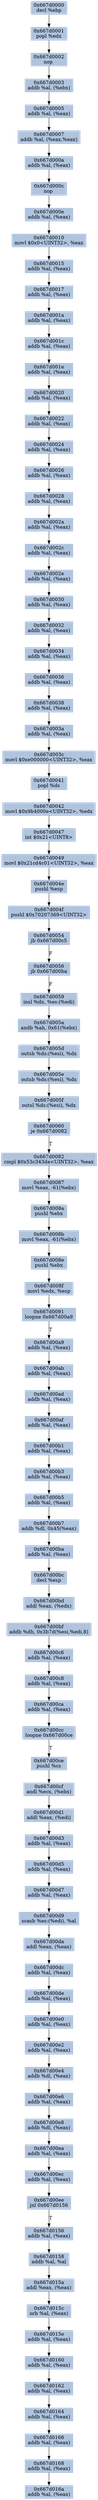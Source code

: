digraph G {
node[shape=rectangle,style=filled,fillcolor=lightsteelblue,color=lightsteelblue]
bgcolor="transparent"
a0x667d0000decl_ebp[label="0x667d0000\ndecl %ebp"];
a0x667d0001popl_edx[label="0x667d0001\npopl %edx"];
a0x667d0002nop_[label="0x667d0002\nnop "];
a0x667d0003addb_al_ebx_[label="0x667d0003\naddb %al, (%ebx)"];
a0x667d0005addb_al_eax_[label="0x667d0005\naddb %al, (%eax)"];
a0x667d0007addb_al_eaxeax_[label="0x667d0007\naddb %al, (%eax,%eax)"];
a0x667d000aaddb_al_eax_[label="0x667d000a\naddb %al, (%eax)"];
a0x667d000cnop_[label="0x667d000c\nnop "];
a0x667d000eaddb_al_eax_[label="0x667d000e\naddb %al, (%eax)"];
a0x667d0010movl_0x0UINT32_eax[label="0x667d0010\nmovl $0x0<UINT32>, %eax"];
a0x667d0015addb_al_eax_[label="0x667d0015\naddb %al, (%eax)"];
a0x667d0017addb_al_eax_[label="0x667d0017\naddb %al, (%eax)"];
a0x667d001aaddb_al_eax_[label="0x667d001a\naddb %al, (%eax)"];
a0x667d001caddb_al_eax_[label="0x667d001c\naddb %al, (%eax)"];
a0x667d001eaddb_al_eax_[label="0x667d001e\naddb %al, (%eax)"];
a0x667d0020addb_al_eax_[label="0x667d0020\naddb %al, (%eax)"];
a0x667d0022addb_al_eax_[label="0x667d0022\naddb %al, (%eax)"];
a0x667d0024addb_al_eax_[label="0x667d0024\naddb %al, (%eax)"];
a0x667d0026addb_al_eax_[label="0x667d0026\naddb %al, (%eax)"];
a0x667d0028addb_al_eax_[label="0x667d0028\naddb %al, (%eax)"];
a0x667d002aaddb_al_eax_[label="0x667d002a\naddb %al, (%eax)"];
a0x667d002caddb_al_eax_[label="0x667d002c\naddb %al, (%eax)"];
a0x667d002eaddb_al_eax_[label="0x667d002e\naddb %al, (%eax)"];
a0x667d0030addb_al_eax_[label="0x667d0030\naddb %al, (%eax)"];
a0x667d0032addb_al_eax_[label="0x667d0032\naddb %al, (%eax)"];
a0x667d0034addb_al_eax_[label="0x667d0034\naddb %al, (%eax)"];
a0x667d0036addb_al_eax_[label="0x667d0036\naddb %al, (%eax)"];
a0x667d0038addb_al_eax_[label="0x667d0038\naddb %al, (%eax)"];
a0x667d003aaddb_al_eax_[label="0x667d003a\naddb %al, (%eax)"];
a0x667d003cmovl_0xe000000UINT32_eax[label="0x667d003c\nmovl $0xe000000<UINT32>, %eax"];
a0x667d0041popl_ds[label="0x667d0041\npopl %ds"];
a0x667d0042movl_0x9b4000eUINT32_edx[label="0x667d0042\nmovl $0x9b4000e<UINT32>, %edx"];
a0x667d0047int_0x21UINT8[label="0x667d0047\nint $0x21<UINT8>"];
a0x667d0049movl_0x21cd4c01UINT32_eax[label="0x667d0049\nmovl $0x21cd4c01<UINT32>, %eax"];
a0x667d004epushl_esp[label="0x667d004e\npushl %esp"];
a0x667d004fpushl_0x70207369UINT32[label="0x667d004f\npushl $0x70207369<UINT32>"];
a0x667d0054jb_0x667d00c5[label="0x667d0054\njb 0x667d00c5"];
a0x667d0056jb_0x667d00ba[label="0x667d0056\njb 0x667d00ba"];
a0x667d0059insl_dx_es_edi_[label="0x667d0059\ninsl %dx, %es:(%edi)"];
a0x667d005aandb_ah_0x61ebx_[label="0x667d005a\nandb %ah, 0x61(%ebx)"];
a0x667d005doutsb_ds_esi__dx[label="0x667d005d\noutsb %ds:(%esi), %dx"];
a0x667d005eoutsb_ds_esi__dx[label="0x667d005e\noutsb %ds:(%esi), %dx"];
a0x667d005foutsl_ds_esi__dx[label="0x667d005f\noutsl %ds:(%esi), %dx"];
a0x667d0060je_0x667d0082[label="0x667d0060\nje 0x667d0082"];
a0x667d0082cmpl_0x53c343daUINT32_eax[label="0x667d0082\ncmpl $0x53c343da<UINT32>, %eax"];
a0x667d0087movl_eax__61ebx_[label="0x667d0087\nmovl %eax, -61(%ebx)"];
a0x667d008apushl_ebx[label="0x667d008a\npushl %ebx"];
a0x667d008bmovl_eax__61ebx_[label="0x667d008b\nmovl %eax, -61(%ebx)"];
a0x667d008epushl_ebx[label="0x667d008e\npushl %ebx"];
a0x667d008fmovl_edx_esp[label="0x667d008f\nmovl %edx, %esp"];
a0x667d0091loopne_0x667d00a9[label="0x667d0091\nloopne 0x667d00a9"];
a0x667d00a9addb_al_eax_[label="0x667d00a9\naddb %al, (%eax)"];
a0x667d00abaddb_al_eax_[label="0x667d00ab\naddb %al, (%eax)"];
a0x667d00adaddb_al_eax_[label="0x667d00ad\naddb %al, (%eax)"];
a0x667d00afaddb_al_eax_[label="0x667d00af\naddb %al, (%eax)"];
a0x667d00b1addb_al_eax_[label="0x667d00b1\naddb %al, (%eax)"];
a0x667d00b3addb_al_eax_[label="0x667d00b3\naddb %al, (%eax)"];
a0x667d00b5addb_al_eax_[label="0x667d00b5\naddb %al, (%eax)"];
a0x667d00b7addb_dl_0x45eax_[label="0x667d00b7\naddb %dl, 0x45(%eax)"];
a0x667d00baaddb_al_eax_[label="0x667d00ba\naddb %al, (%eax)"];
a0x667d00bcdecl_esp[label="0x667d00bc\ndecl %esp"];
a0x667d00bdaddl_eax_edx_[label="0x667d00bd\naddl %eax, (%edx)"];
a0x667d00bfaddb_dh_0x3b7desiedi8_[label="0x667d00bf\naddb %dh, 0x3b7d(%esi,%edi,8)"];
a0x667d00c6addb_al_eax_[label="0x667d00c6\naddb %al, (%eax)"];
a0x667d00c8addb_al_eax_[label="0x667d00c8\naddb %al, (%eax)"];
a0x667d00caaddb_al_eax_[label="0x667d00ca\naddb %al, (%eax)"];
a0x667d00ccloopne_0x667d00ce[label="0x667d00cc\nloopne 0x667d00ce"];
a0x667d00cepushl_cs[label="0x667d00ce\npushl %cs"];
a0x667d00cfandl_ecx_ebx_[label="0x667d00cf\nandl %ecx, (%ebx)"];
a0x667d00d1addl_eax_edi_[label="0x667d00d1\naddl %eax, (%edi)"];
a0x667d00d3addb_al_eax_[label="0x667d00d3\naddb %al, (%eax)"];
a0x667d00d5addb_al_eax_[label="0x667d00d5\naddb %al, (%eax)"];
a0x667d00d7addb_al_eax_[label="0x667d00d7\naddb %al, (%eax)"];
a0x667d00d9scasb_es_edi__al[label="0x667d00d9\nscasb %es:(%edi), %al"];
a0x667d00daaddl_eax_eax_[label="0x667d00da\naddl %eax, (%eax)"];
a0x667d00dcaddb_al_eax_[label="0x667d00dc\naddb %al, (%eax)"];
a0x667d00deaddb_al_eax_[label="0x667d00de\naddb %al, (%eax)"];
a0x667d00e0addb_al_eax_[label="0x667d00e0\naddb %al, (%eax)"];
a0x667d00e2addb_al_eax_[label="0x667d00e2\naddb %al, (%eax)"];
a0x667d00e4addb_dl_eax_[label="0x667d00e4\naddb %dl, (%eax)"];
a0x667d00e6addb_al_eax_[label="0x667d00e6\naddb %al, (%eax)"];
a0x667d00e8addb_dl_eax_[label="0x667d00e8\naddb %dl, (%eax)"];
a0x667d00eaaddb_al_eax_[label="0x667d00ea\naddb %al, (%eax)"];
a0x667d00ecaddb_al_eax_[label="0x667d00ec\naddb %al, (%eax)"];
a0x667d00eejnl_0x667d0156[label="0x667d00ee\njnl 0x667d0156"];
a0x667d0156addb_al_eax_[label="0x667d0156\naddb %al, (%eax)"];
a0x667d0158addb_al_al[label="0x667d0158\naddb %al, %al"];
a0x667d015aaddl_eax_eax_[label="0x667d015a\naddl %eax, (%eax)"];
a0x667d015corb_al_eax_[label="0x667d015c\norb %al, (%eax)"];
a0x667d015eaddb_al_eax_[label="0x667d015e\naddb %al, (%eax)"];
a0x667d0160addb_al_eax_[label="0x667d0160\naddb %al, (%eax)"];
a0x667d0162addb_al_eax_[label="0x667d0162\naddb %al, (%eax)"];
a0x667d0164addb_al_eax_[label="0x667d0164\naddb %al, (%eax)"];
a0x667d0166addb_al_eax_[label="0x667d0166\naddb %al, (%eax)"];
a0x667d0168addb_al_eax_[label="0x667d0168\naddb %al, (%eax)"];
a0x667d016aaddb_al_eax_[label="0x667d016a\naddb %al, (%eax)"];
a0x667d0000decl_ebp -> a0x667d0001popl_edx [color="#000000"];
a0x667d0001popl_edx -> a0x667d0002nop_ [color="#000000"];
a0x667d0002nop_ -> a0x667d0003addb_al_ebx_ [color="#000000"];
a0x667d0003addb_al_ebx_ -> a0x667d0005addb_al_eax_ [color="#000000"];
a0x667d0005addb_al_eax_ -> a0x667d0007addb_al_eaxeax_ [color="#000000"];
a0x667d0007addb_al_eaxeax_ -> a0x667d000aaddb_al_eax_ [color="#000000"];
a0x667d000aaddb_al_eax_ -> a0x667d000cnop_ [color="#000000"];
a0x667d000cnop_ -> a0x667d000eaddb_al_eax_ [color="#000000"];
a0x667d000eaddb_al_eax_ -> a0x667d0010movl_0x0UINT32_eax [color="#000000"];
a0x667d0010movl_0x0UINT32_eax -> a0x667d0015addb_al_eax_ [color="#000000"];
a0x667d0015addb_al_eax_ -> a0x667d0017addb_al_eax_ [color="#000000"];
a0x667d0017addb_al_eax_ -> a0x667d001aaddb_al_eax_ [color="#000000"];
a0x667d001aaddb_al_eax_ -> a0x667d001caddb_al_eax_ [color="#000000"];
a0x667d001caddb_al_eax_ -> a0x667d001eaddb_al_eax_ [color="#000000"];
a0x667d001eaddb_al_eax_ -> a0x667d0020addb_al_eax_ [color="#000000"];
a0x667d0020addb_al_eax_ -> a0x667d0022addb_al_eax_ [color="#000000"];
a0x667d0022addb_al_eax_ -> a0x667d0024addb_al_eax_ [color="#000000"];
a0x667d0024addb_al_eax_ -> a0x667d0026addb_al_eax_ [color="#000000"];
a0x667d0026addb_al_eax_ -> a0x667d0028addb_al_eax_ [color="#000000"];
a0x667d0028addb_al_eax_ -> a0x667d002aaddb_al_eax_ [color="#000000"];
a0x667d002aaddb_al_eax_ -> a0x667d002caddb_al_eax_ [color="#000000"];
a0x667d002caddb_al_eax_ -> a0x667d002eaddb_al_eax_ [color="#000000"];
a0x667d002eaddb_al_eax_ -> a0x667d0030addb_al_eax_ [color="#000000"];
a0x667d0030addb_al_eax_ -> a0x667d0032addb_al_eax_ [color="#000000"];
a0x667d0032addb_al_eax_ -> a0x667d0034addb_al_eax_ [color="#000000"];
a0x667d0034addb_al_eax_ -> a0x667d0036addb_al_eax_ [color="#000000"];
a0x667d0036addb_al_eax_ -> a0x667d0038addb_al_eax_ [color="#000000"];
a0x667d0038addb_al_eax_ -> a0x667d003aaddb_al_eax_ [color="#000000"];
a0x667d003aaddb_al_eax_ -> a0x667d003cmovl_0xe000000UINT32_eax [color="#000000"];
a0x667d003cmovl_0xe000000UINT32_eax -> a0x667d0041popl_ds [color="#000000"];
a0x667d0041popl_ds -> a0x667d0042movl_0x9b4000eUINT32_edx [color="#000000"];
a0x667d0042movl_0x9b4000eUINT32_edx -> a0x667d0047int_0x21UINT8 [color="#000000"];
a0x667d0047int_0x21UINT8 -> a0x667d0049movl_0x21cd4c01UINT32_eax [color="#000000"];
a0x667d0049movl_0x21cd4c01UINT32_eax -> a0x667d004epushl_esp [color="#000000"];
a0x667d004epushl_esp -> a0x667d004fpushl_0x70207369UINT32 [color="#000000"];
a0x667d004fpushl_0x70207369UINT32 -> a0x667d0054jb_0x667d00c5 [color="#000000"];
a0x667d0054jb_0x667d00c5 -> a0x667d0056jb_0x667d00ba [color="#000000",label="F"];
a0x667d0056jb_0x667d00ba -> a0x667d0059insl_dx_es_edi_ [color="#000000",label="F"];
a0x667d0059insl_dx_es_edi_ -> a0x667d005aandb_ah_0x61ebx_ [color="#000000"];
a0x667d005aandb_ah_0x61ebx_ -> a0x667d005doutsb_ds_esi__dx [color="#000000"];
a0x667d005doutsb_ds_esi__dx -> a0x667d005eoutsb_ds_esi__dx [color="#000000"];
a0x667d005eoutsb_ds_esi__dx -> a0x667d005foutsl_ds_esi__dx [color="#000000"];
a0x667d005foutsl_ds_esi__dx -> a0x667d0060je_0x667d0082 [color="#000000"];
a0x667d0060je_0x667d0082 -> a0x667d0082cmpl_0x53c343daUINT32_eax [color="#000000",label="T"];
a0x667d0082cmpl_0x53c343daUINT32_eax -> a0x667d0087movl_eax__61ebx_ [color="#000000"];
a0x667d0087movl_eax__61ebx_ -> a0x667d008apushl_ebx [color="#000000"];
a0x667d008apushl_ebx -> a0x667d008bmovl_eax__61ebx_ [color="#000000"];
a0x667d008bmovl_eax__61ebx_ -> a0x667d008epushl_ebx [color="#000000"];
a0x667d008epushl_ebx -> a0x667d008fmovl_edx_esp [color="#000000"];
a0x667d008fmovl_edx_esp -> a0x667d0091loopne_0x667d00a9 [color="#000000"];
a0x667d0091loopne_0x667d00a9 -> a0x667d00a9addb_al_eax_ [color="#000000",label="T"];
a0x667d00a9addb_al_eax_ -> a0x667d00abaddb_al_eax_ [color="#000000"];
a0x667d00abaddb_al_eax_ -> a0x667d00adaddb_al_eax_ [color="#000000"];
a0x667d00adaddb_al_eax_ -> a0x667d00afaddb_al_eax_ [color="#000000"];
a0x667d00afaddb_al_eax_ -> a0x667d00b1addb_al_eax_ [color="#000000"];
a0x667d00b1addb_al_eax_ -> a0x667d00b3addb_al_eax_ [color="#000000"];
a0x667d00b3addb_al_eax_ -> a0x667d00b5addb_al_eax_ [color="#000000"];
a0x667d00b5addb_al_eax_ -> a0x667d00b7addb_dl_0x45eax_ [color="#000000"];
a0x667d00b7addb_dl_0x45eax_ -> a0x667d00baaddb_al_eax_ [color="#000000"];
a0x667d00baaddb_al_eax_ -> a0x667d00bcdecl_esp [color="#000000"];
a0x667d00bcdecl_esp -> a0x667d00bdaddl_eax_edx_ [color="#000000"];
a0x667d00bdaddl_eax_edx_ -> a0x667d00bfaddb_dh_0x3b7desiedi8_ [color="#000000"];
a0x667d00bfaddb_dh_0x3b7desiedi8_ -> a0x667d00c6addb_al_eax_ [color="#000000"];
a0x667d00c6addb_al_eax_ -> a0x667d00c8addb_al_eax_ [color="#000000"];
a0x667d00c8addb_al_eax_ -> a0x667d00caaddb_al_eax_ [color="#000000"];
a0x667d00caaddb_al_eax_ -> a0x667d00ccloopne_0x667d00ce [color="#000000"];
a0x667d00ccloopne_0x667d00ce -> a0x667d00cepushl_cs [color="#000000",label="T"];
a0x667d00cepushl_cs -> a0x667d00cfandl_ecx_ebx_ [color="#000000"];
a0x667d00cfandl_ecx_ebx_ -> a0x667d00d1addl_eax_edi_ [color="#000000"];
a0x667d00d1addl_eax_edi_ -> a0x667d00d3addb_al_eax_ [color="#000000"];
a0x667d00d3addb_al_eax_ -> a0x667d00d5addb_al_eax_ [color="#000000"];
a0x667d00d5addb_al_eax_ -> a0x667d00d7addb_al_eax_ [color="#000000"];
a0x667d00d7addb_al_eax_ -> a0x667d00d9scasb_es_edi__al [color="#000000"];
a0x667d00d9scasb_es_edi__al -> a0x667d00daaddl_eax_eax_ [color="#000000"];
a0x667d00daaddl_eax_eax_ -> a0x667d00dcaddb_al_eax_ [color="#000000"];
a0x667d00dcaddb_al_eax_ -> a0x667d00deaddb_al_eax_ [color="#000000"];
a0x667d00deaddb_al_eax_ -> a0x667d00e0addb_al_eax_ [color="#000000"];
a0x667d00e0addb_al_eax_ -> a0x667d00e2addb_al_eax_ [color="#000000"];
a0x667d00e2addb_al_eax_ -> a0x667d00e4addb_dl_eax_ [color="#000000"];
a0x667d00e4addb_dl_eax_ -> a0x667d00e6addb_al_eax_ [color="#000000"];
a0x667d00e6addb_al_eax_ -> a0x667d00e8addb_dl_eax_ [color="#000000"];
a0x667d00e8addb_dl_eax_ -> a0x667d00eaaddb_al_eax_ [color="#000000"];
a0x667d00eaaddb_al_eax_ -> a0x667d00ecaddb_al_eax_ [color="#000000"];
a0x667d00ecaddb_al_eax_ -> a0x667d00eejnl_0x667d0156 [color="#000000"];
a0x667d00eejnl_0x667d0156 -> a0x667d0156addb_al_eax_ [color="#000000",label="T"];
a0x667d0156addb_al_eax_ -> a0x667d0158addb_al_al [color="#000000"];
a0x667d0158addb_al_al -> a0x667d015aaddl_eax_eax_ [color="#000000"];
a0x667d015aaddl_eax_eax_ -> a0x667d015corb_al_eax_ [color="#000000"];
a0x667d015corb_al_eax_ -> a0x667d015eaddb_al_eax_ [color="#000000"];
a0x667d015eaddb_al_eax_ -> a0x667d0160addb_al_eax_ [color="#000000"];
a0x667d0160addb_al_eax_ -> a0x667d0162addb_al_eax_ [color="#000000"];
a0x667d0162addb_al_eax_ -> a0x667d0164addb_al_eax_ [color="#000000"];
a0x667d0164addb_al_eax_ -> a0x667d0166addb_al_eax_ [color="#000000"];
a0x667d0166addb_al_eax_ -> a0x667d0168addb_al_eax_ [color="#000000"];
a0x667d0168addb_al_eax_ -> a0x667d016aaddb_al_eax_ [color="#000000"];
}
